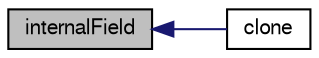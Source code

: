 digraph "internalField"
{
  bgcolor="transparent";
  edge [fontname="FreeSans",fontsize="10",labelfontname="FreeSans",labelfontsize="10"];
  node [fontname="FreeSans",fontsize="10",shape=record];
  rankdir="LR";
  Node1147 [label="internalField",height=0.2,width=0.4,color="black", fillcolor="grey75", style="filled", fontcolor="black"];
  Node1147 -> Node1148 [dir="back",color="midnightblue",fontsize="10",style="solid",fontname="FreeSans"];
  Node1148 [label="clone",height=0.2,width=0.4,color="black",URL="$a24210.html#ac381531cd6a0b2093de96a75f026a2a0",tooltip="Construct and return a clone. "];
}
